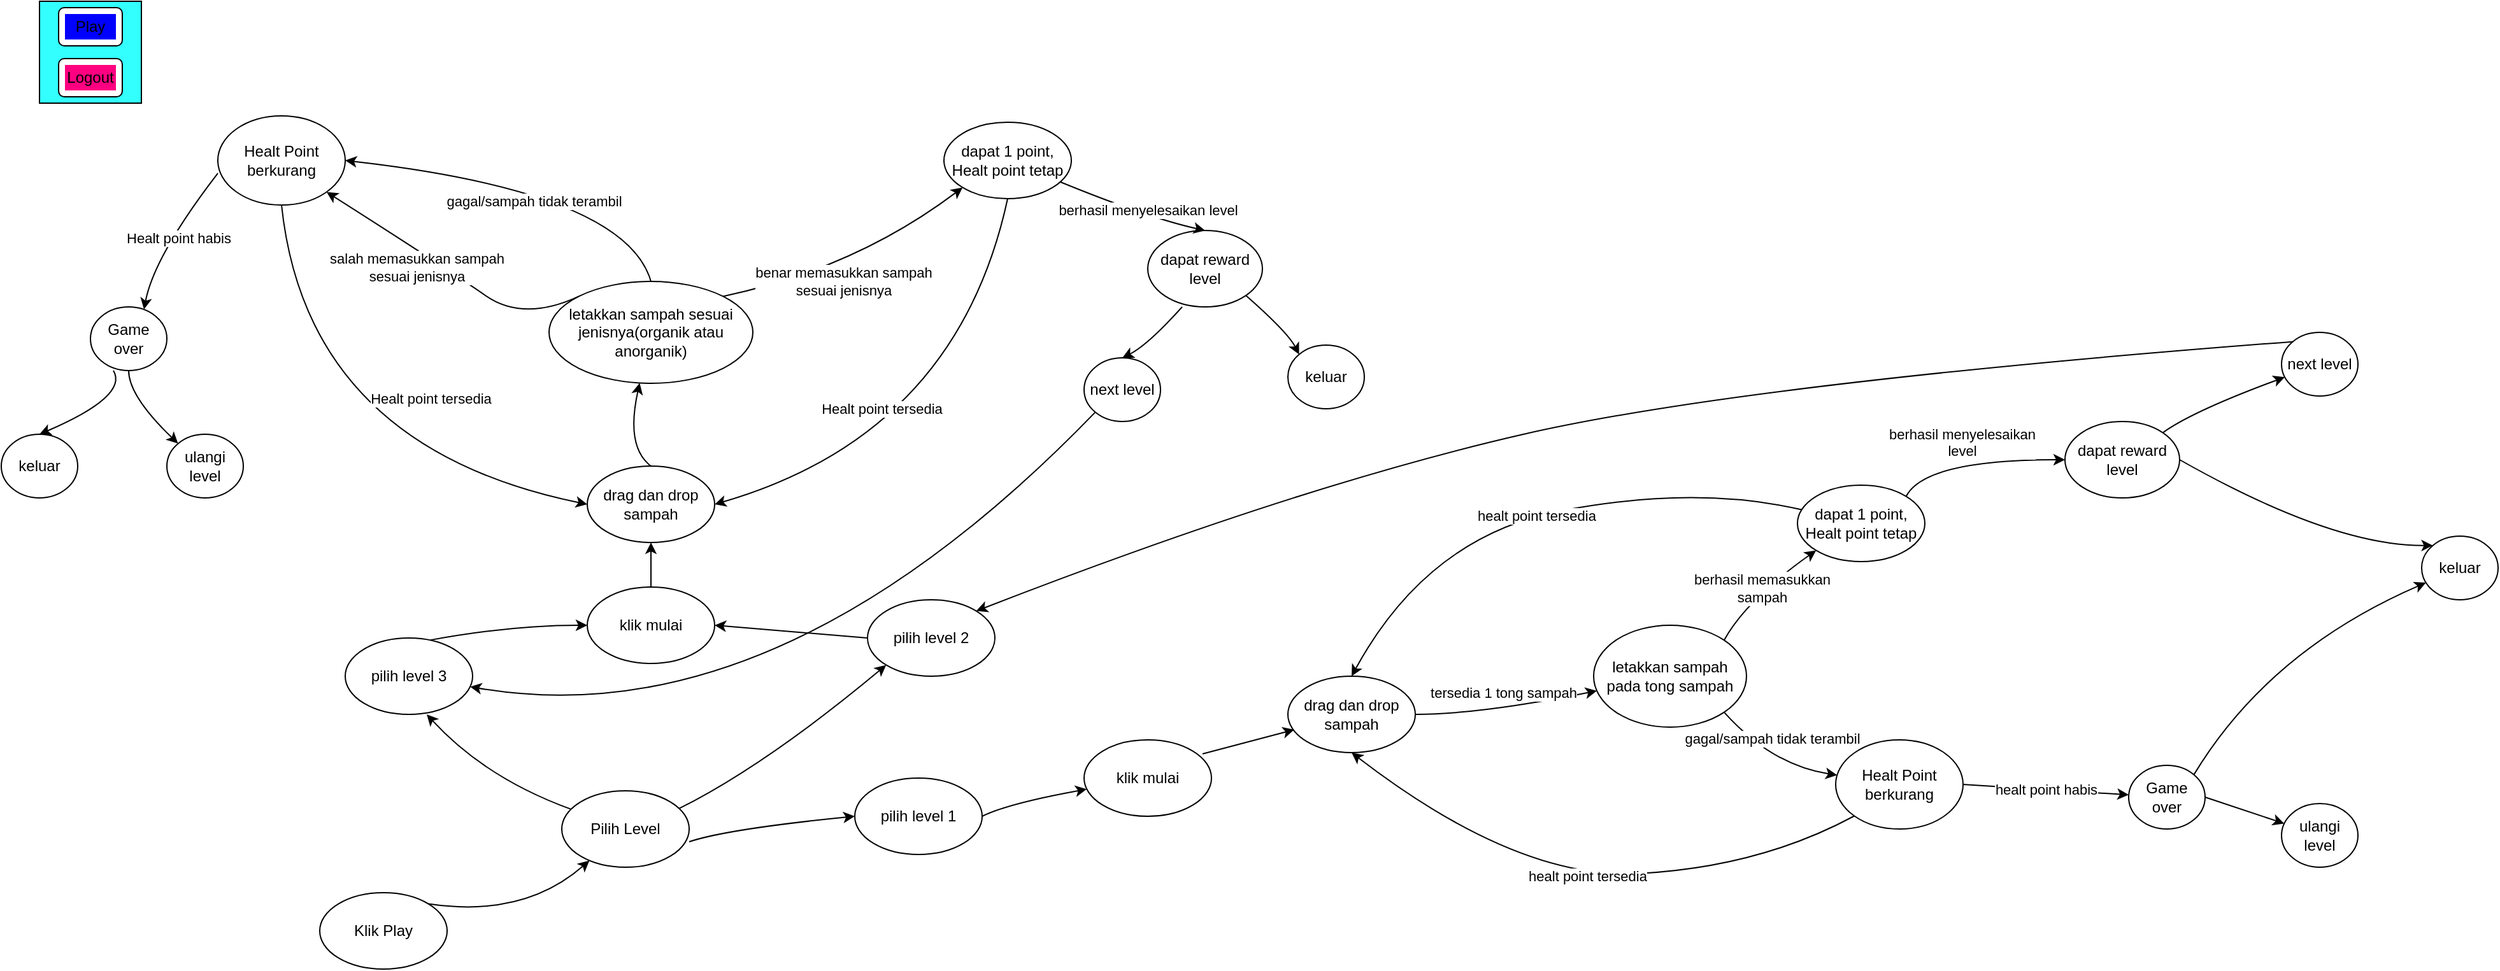 <mxfile version="13.10.0" type="github">
  <diagram id="0ruAm_mbsfTCE9Q-pWes" name="Page-1">
    <mxGraphModel dx="2560" dy="617" grid="1" gridSize="10" guides="1" tooltips="1" connect="1" arrows="1" fold="1" page="1" pageScale="1" pageWidth="1100" pageHeight="850" math="0" shadow="0">
      <root>
        <mxCell id="0" />
        <mxCell id="1" parent="0" />
        <mxCell id="ufACirdJFiVra8hk12WO-1" value="Klik Play" style="ellipse;whiteSpace=wrap;html=1;" parent="1" vertex="1">
          <mxGeometry x="240" y="730" width="100" height="60" as="geometry" />
        </mxCell>
        <mxCell id="ufACirdJFiVra8hk12WO-11" value="" style="group" parent="1" vertex="1" connectable="0">
          <mxGeometry x="20" y="30" width="80" height="80" as="geometry" />
        </mxCell>
        <mxCell id="ufACirdJFiVra8hk12WO-2" value="" style="whiteSpace=wrap;html=1;aspect=fixed;fillColor=#33FFFF;" parent="ufACirdJFiVra8hk12WO-11" vertex="1">
          <mxGeometry width="80" height="80" as="geometry" />
        </mxCell>
        <mxCell id="ufACirdJFiVra8hk12WO-6" value="" style="rounded=1;whiteSpace=wrap;html=1;" parent="ufACirdJFiVra8hk12WO-11" vertex="1">
          <mxGeometry x="15" y="5" width="50" height="30" as="geometry" />
        </mxCell>
        <mxCell id="ufACirdJFiVra8hk12WO-3" value="Play" style="text;html=1;strokeColor=none;fillColor=#0000FF;align=center;verticalAlign=middle;whiteSpace=wrap;rounded=0;" parent="ufACirdJFiVra8hk12WO-11" vertex="1">
          <mxGeometry x="20" y="10" width="40" height="20" as="geometry" />
        </mxCell>
        <mxCell id="ufACirdJFiVra8hk12WO-9" value="" style="rounded=1;whiteSpace=wrap;html=1;" parent="ufACirdJFiVra8hk12WO-11" vertex="1">
          <mxGeometry x="15" y="45" width="50" height="30" as="geometry" />
        </mxCell>
        <mxCell id="ufACirdJFiVra8hk12WO-4" value="Logout" style="text;html=1;strokeColor=none;fillColor=#FF0080;align=center;verticalAlign=middle;whiteSpace=wrap;rounded=0;" parent="ufACirdJFiVra8hk12WO-11" vertex="1">
          <mxGeometry x="20" y="50" width="40" height="20" as="geometry" />
        </mxCell>
        <mxCell id="Aw8P6YKWe4kPCCdSZn9g-1" value="" style="curved=1;endArrow=classic;html=1;exitX=1;exitY=0;exitDx=0;exitDy=0;" edge="1" parent="1" source="ufACirdJFiVra8hk12WO-1" target="Aw8P6YKWe4kPCCdSZn9g-40">
          <mxGeometry width="50" height="50" relative="1" as="geometry">
            <mxPoint x="510" y="391.77" as="sourcePoint" />
            <mxPoint x="560" y="341.77" as="targetPoint" />
            <Array as="points">
              <mxPoint x="400" y="750" />
            </Array>
          </mxGeometry>
        </mxCell>
        <mxCell id="Aw8P6YKWe4kPCCdSZn9g-3" value="klik mulai" style="ellipse;whiteSpace=wrap;html=1;" vertex="1" parent="1">
          <mxGeometry x="450" y="490" width="100" height="60" as="geometry" />
        </mxCell>
        <mxCell id="Aw8P6YKWe4kPCCdSZn9g-4" value="" style="curved=1;endArrow=classic;html=1;exitX=0.92;exitY=0.233;exitDx=0;exitDy=0;exitPerimeter=0;entryX=0;entryY=1;entryDx=0;entryDy=0;" edge="1" parent="1" source="Aw8P6YKWe4kPCCdSZn9g-40" target="Aw8P6YKWe4kPCCdSZn9g-93">
          <mxGeometry width="50" height="50" relative="1" as="geometry">
            <mxPoint x="420" y="661.77" as="sourcePoint" />
            <mxPoint x="680" y="540" as="targetPoint" />
            <Array as="points">
              <mxPoint x="590" y="630" />
            </Array>
          </mxGeometry>
        </mxCell>
        <mxCell id="Aw8P6YKWe4kPCCdSZn9g-5" value="drag dan drop sampah" style="ellipse;whiteSpace=wrap;html=1;" vertex="1" parent="1">
          <mxGeometry x="450" y="395" width="100" height="60" as="geometry" />
        </mxCell>
        <mxCell id="Aw8P6YKWe4kPCCdSZn9g-7" value="letakkan sampah sesuai jenisnya(organik atau anorganik)" style="ellipse;whiteSpace=wrap;html=1;" vertex="1" parent="1">
          <mxGeometry x="420" y="250" width="160" height="80" as="geometry" />
        </mxCell>
        <mxCell id="Aw8P6YKWe4kPCCdSZn9g-8" value="Healt Point berkurang" style="ellipse;whiteSpace=wrap;html=1;" vertex="1" parent="1">
          <mxGeometry x="160" y="120" width="100" height="70" as="geometry" />
        </mxCell>
        <mxCell id="Aw8P6YKWe4kPCCdSZn9g-9" value="dapat 1 point, Healt point tetap" style="ellipse;whiteSpace=wrap;html=1;" vertex="1" parent="1">
          <mxGeometry x="730" y="125" width="100" height="60" as="geometry" />
        </mxCell>
        <mxCell id="Aw8P6YKWe4kPCCdSZn9g-10" value="" style="curved=1;endArrow=classic;html=1;entryX=0;entryY=1;entryDx=0;entryDy=0;exitX=1;exitY=0;exitDx=0;exitDy=0;" edge="1" parent="1" source="Aw8P6YKWe4kPCCdSZn9g-7" target="Aw8P6YKWe4kPCCdSZn9g-9">
          <mxGeometry width="50" height="50" relative="1" as="geometry">
            <mxPoint x="490" y="300" as="sourcePoint" />
            <mxPoint x="540" y="250" as="targetPoint" />
            <Array as="points">
              <mxPoint x="660" y="240" />
            </Array>
          </mxGeometry>
        </mxCell>
        <mxCell id="Aw8P6YKWe4kPCCdSZn9g-17" value="&lt;div&gt;benar memasukkan sampah &lt;br&gt;&lt;/div&gt;&lt;div&gt;sesuai jenisnya&lt;/div&gt;" style="edgeLabel;html=1;align=center;verticalAlign=middle;resizable=0;points=[];" vertex="1" connectable="0" parent="Aw8P6YKWe4kPCCdSZn9g-10">
          <mxGeometry x="-0.102" y="-8" relative="1" as="geometry">
            <mxPoint as="offset" />
          </mxGeometry>
        </mxCell>
        <mxCell id="Aw8P6YKWe4kPCCdSZn9g-11" value="" style="curved=1;endArrow=classic;html=1;entryX=1;entryY=1;entryDx=0;entryDy=0;exitX=0;exitY=0;exitDx=0;exitDy=0;" edge="1" parent="1" source="Aw8P6YKWe4kPCCdSZn9g-7" target="Aw8P6YKWe4kPCCdSZn9g-8">
          <mxGeometry width="50" height="50" relative="1" as="geometry">
            <mxPoint x="548.0" y="288.0" as="sourcePoint" />
            <mxPoint x="664.645" y="231.213" as="targetPoint" />
            <Array as="points">
              <mxPoint x="400" y="282" />
              <mxPoint x="340" y="240" />
            </Array>
          </mxGeometry>
        </mxCell>
        <mxCell id="Aw8P6YKWe4kPCCdSZn9g-15" value="&lt;div&gt;salah memasukkan sampah &lt;br&gt;&lt;/div&gt;&lt;div&gt;sesuai jenisnya&lt;/div&gt;" style="edgeLabel;html=1;align=center;verticalAlign=middle;resizable=0;points=[];" vertex="1" connectable="0" parent="Aw8P6YKWe4kPCCdSZn9g-11">
          <mxGeometry x="0.033" y="3" relative="1" as="geometry">
            <mxPoint x="-23.15" y="-3.67" as="offset" />
          </mxGeometry>
        </mxCell>
        <mxCell id="Aw8P6YKWe4kPCCdSZn9g-14" value="" style="curved=1;endArrow=classic;html=1;entryX=1;entryY=0.5;entryDx=0;entryDy=0;exitX=0.5;exitY=0;exitDx=0;exitDy=0;" edge="1" parent="1" source="Aw8P6YKWe4kPCCdSZn9g-7" target="Aw8P6YKWe4kPCCdSZn9g-8">
          <mxGeometry width="50" height="50" relative="1" as="geometry">
            <mxPoint x="500" y="270" as="sourcePoint" />
            <mxPoint x="350" y="229" as="targetPoint" />
            <Array as="points">
              <mxPoint x="480" y="180" />
            </Array>
          </mxGeometry>
        </mxCell>
        <mxCell id="Aw8P6YKWe4kPCCdSZn9g-16" value="gagal/sampah tidak terambil" style="edgeLabel;html=1;align=center;verticalAlign=middle;resizable=0;points=[];" vertex="1" connectable="0" parent="Aw8P6YKWe4kPCCdSZn9g-14">
          <mxGeometry x="0.015" y="13" relative="1" as="geometry">
            <mxPoint x="5.41" y="2" as="offset" />
          </mxGeometry>
        </mxCell>
        <mxCell id="Aw8P6YKWe4kPCCdSZn9g-18" value="" style="curved=1;endArrow=classic;html=1;exitX=0.5;exitY=0;exitDx=0;exitDy=0;" edge="1" parent="1" source="Aw8P6YKWe4kPCCdSZn9g-3" target="Aw8P6YKWe4kPCCdSZn9g-5">
          <mxGeometry width="50" height="50" relative="1" as="geometry">
            <mxPoint x="455.725" y="584.275" as="sourcePoint" />
            <mxPoint x="483.064" y="548.227" as="targetPoint" />
            <Array as="points" />
          </mxGeometry>
        </mxCell>
        <mxCell id="Aw8P6YKWe4kPCCdSZn9g-19" value="" style="curved=1;endArrow=classic;html=1;exitX=0.5;exitY=0;exitDx=0;exitDy=0;" edge="1" parent="1" source="Aw8P6YKWe4kPCCdSZn9g-5" target="Aw8P6YKWe4kPCCdSZn9g-7">
          <mxGeometry width="50" height="50" relative="1" as="geometry">
            <mxPoint x="500" y="400" as="sourcePoint" />
            <mxPoint x="493.064" y="558.227" as="targetPoint" />
            <Array as="points">
              <mxPoint x="480" y="380" />
            </Array>
          </mxGeometry>
        </mxCell>
        <mxCell id="Aw8P6YKWe4kPCCdSZn9g-21" value="" style="curved=1;endArrow=classic;html=1;entryX=0;entryY=0.5;entryDx=0;entryDy=0;exitX=0.5;exitY=1;exitDx=0;exitDy=0;" edge="1" parent="1" source="Aw8P6YKWe4kPCCdSZn9g-8" target="Aw8P6YKWe4kPCCdSZn9g-5">
          <mxGeometry width="50" height="50" relative="1" as="geometry">
            <mxPoint x="220" y="220" as="sourcePoint" />
            <mxPoint x="540" y="350" as="targetPoint" />
            <Array as="points">
              <mxPoint x="230" y="380" />
            </Array>
          </mxGeometry>
        </mxCell>
        <mxCell id="Aw8P6YKWe4kPCCdSZn9g-24" value="Healt point tersedia" style="edgeLabel;html=1;align=center;verticalAlign=middle;resizable=0;points=[];" vertex="1" connectable="0" parent="Aw8P6YKWe4kPCCdSZn9g-21">
          <mxGeometry x="0.211" y="37" relative="1" as="geometry">
            <mxPoint x="30.38" y="-14.44" as="offset" />
          </mxGeometry>
        </mxCell>
        <mxCell id="Aw8P6YKWe4kPCCdSZn9g-22" value="" style="curved=1;endArrow=classic;html=1;entryX=1;entryY=0.5;entryDx=0;entryDy=0;exitX=0.5;exitY=1;exitDx=0;exitDy=0;" edge="1" parent="1" source="Aw8P6YKWe4kPCCdSZn9g-9" target="Aw8P6YKWe4kPCCdSZn9g-5">
          <mxGeometry width="50" height="50" relative="1" as="geometry">
            <mxPoint x="770" y="200" as="sourcePoint" />
            <mxPoint x="990" y="388.01" as="targetPoint" />
            <Array as="points">
              <mxPoint x="740" y="370" />
            </Array>
          </mxGeometry>
        </mxCell>
        <mxCell id="Aw8P6YKWe4kPCCdSZn9g-23" value="Healt point tersedia" style="edgeLabel;html=1;align=center;verticalAlign=middle;resizable=0;points=[];" vertex="1" connectable="0" parent="Aw8P6YKWe4kPCCdSZn9g-22">
          <mxGeometry x="0.237" y="-45" relative="1" as="geometry">
            <mxPoint x="1.24" y="9.12" as="offset" />
          </mxGeometry>
        </mxCell>
        <mxCell id="Aw8P6YKWe4kPCCdSZn9g-25" value="Game over" style="ellipse;whiteSpace=wrap;html=1;" vertex="1" parent="1">
          <mxGeometry x="60" y="270" width="60" height="50" as="geometry" />
        </mxCell>
        <mxCell id="Aw8P6YKWe4kPCCdSZn9g-26" value="" style="curved=1;endArrow=classic;html=1;exitX=0;exitY=0.643;exitDx=0;exitDy=0;exitPerimeter=0;entryX=0.7;entryY=0.04;entryDx=0;entryDy=0;entryPerimeter=0;" edge="1" parent="1" source="Aw8P6YKWe4kPCCdSZn9g-8" target="Aw8P6YKWe4kPCCdSZn9g-25">
          <mxGeometry width="50" height="50" relative="1" as="geometry">
            <mxPoint x="490" y="400" as="sourcePoint" />
            <mxPoint x="540" y="350" as="targetPoint" />
            <Array as="points">
              <mxPoint x="110" y="230" />
            </Array>
          </mxGeometry>
        </mxCell>
        <mxCell id="Aw8P6YKWe4kPCCdSZn9g-39" value="Healt point habis " style="edgeLabel;html=1;align=center;verticalAlign=middle;resizable=0;points=[];" vertex="1" connectable="0" parent="Aw8P6YKWe4kPCCdSZn9g-26">
          <mxGeometry x="-0.046" y="6" relative="1" as="geometry">
            <mxPoint as="offset" />
          </mxGeometry>
        </mxCell>
        <mxCell id="Aw8P6YKWe4kPCCdSZn9g-27" value="ulangi level" style="ellipse;whiteSpace=wrap;html=1;" vertex="1" parent="1">
          <mxGeometry x="120" y="370" width="60" height="50" as="geometry" />
        </mxCell>
        <mxCell id="Aw8P6YKWe4kPCCdSZn9g-28" value="keluar" style="ellipse;whiteSpace=wrap;html=1;" vertex="1" parent="1">
          <mxGeometry x="-10" y="370" width="60" height="50" as="geometry" />
        </mxCell>
        <mxCell id="Aw8P6YKWe4kPCCdSZn9g-29" value="" style="curved=1;endArrow=classic;html=1;exitX=0.5;exitY=1;exitDx=0;exitDy=0;entryX=0;entryY=0;entryDx=0;entryDy=0;" edge="1" parent="1" source="Aw8P6YKWe4kPCCdSZn9g-25" target="Aw8P6YKWe4kPCCdSZn9g-27">
          <mxGeometry width="50" height="50" relative="1" as="geometry">
            <mxPoint x="450" y="520" as="sourcePoint" />
            <mxPoint x="500" y="470" as="targetPoint" />
            <Array as="points">
              <mxPoint x="90" y="340" />
            </Array>
          </mxGeometry>
        </mxCell>
        <mxCell id="Aw8P6YKWe4kPCCdSZn9g-30" value="" style="curved=1;endArrow=classic;html=1;exitX=0.3;exitY=1;exitDx=0;exitDy=0;entryX=0.5;entryY=0;entryDx=0;entryDy=0;exitPerimeter=0;" edge="1" parent="1" source="Aw8P6YKWe4kPCCdSZn9g-25" target="Aw8P6YKWe4kPCCdSZn9g-28">
          <mxGeometry width="50" height="50" relative="1" as="geometry">
            <mxPoint x="99" y="320" as="sourcePoint" />
            <mxPoint x="128.787" y="377.322" as="targetPoint" />
            <Array as="points">
              <mxPoint x="90" y="340" />
            </Array>
          </mxGeometry>
        </mxCell>
        <mxCell id="Aw8P6YKWe4kPCCdSZn9g-32" value="dapat reward level" style="ellipse;whiteSpace=wrap;html=1;" vertex="1" parent="1">
          <mxGeometry x="890" y="210" width="90" height="60" as="geometry" />
        </mxCell>
        <mxCell id="Aw8P6YKWe4kPCCdSZn9g-33" value="" style="curved=1;endArrow=classic;html=1;entryX=0.5;entryY=0;entryDx=0;entryDy=0;" edge="1" parent="1" target="Aw8P6YKWe4kPCCdSZn9g-32" source="Aw8P6YKWe4kPCCdSZn9g-9">
          <mxGeometry width="50" height="50" relative="1" as="geometry">
            <mxPoint x="1030" y="170" as="sourcePoint" />
            <mxPoint x="1370" y="314.99" as="targetPoint" />
            <Array as="points">
              <mxPoint x="890" y="200" />
            </Array>
          </mxGeometry>
        </mxCell>
        <mxCell id="Aw8P6YKWe4kPCCdSZn9g-38" value="berhasil menyelesaikan level" style="edgeLabel;html=1;align=center;verticalAlign=middle;resizable=0;points=[];" vertex="1" connectable="0" parent="Aw8P6YKWe4kPCCdSZn9g-33">
          <mxGeometry x="-0.044" y="-2" relative="1" as="geometry">
            <mxPoint x="16.03" y="-2.21" as="offset" />
          </mxGeometry>
        </mxCell>
        <mxCell id="Aw8P6YKWe4kPCCdSZn9g-34" value="keluar" style="ellipse;whiteSpace=wrap;html=1;" vertex="1" parent="1">
          <mxGeometry x="1000" y="300" width="60" height="50" as="geometry" />
        </mxCell>
        <mxCell id="Aw8P6YKWe4kPCCdSZn9g-35" value="next level" style="ellipse;whiteSpace=wrap;html=1;" vertex="1" parent="1">
          <mxGeometry x="840" y="310" width="60" height="50" as="geometry" />
        </mxCell>
        <mxCell id="Aw8P6YKWe4kPCCdSZn9g-36" value="" style="curved=1;endArrow=classic;html=1;entryX=0;entryY=0;entryDx=0;entryDy=0;" edge="1" parent="1" target="Aw8P6YKWe4kPCCdSZn9g-34">
          <mxGeometry width="50" height="50" relative="1" as="geometry">
            <mxPoint x="967" y="261" as="sourcePoint" />
            <mxPoint x="1330" y="434.99" as="targetPoint" />
            <Array as="points">
              <mxPoint x="1000" y="290" />
            </Array>
          </mxGeometry>
        </mxCell>
        <mxCell id="Aw8P6YKWe4kPCCdSZn9g-37" value="" style="curved=1;endArrow=classic;html=1;exitX=0.3;exitY=1;exitDx=0;exitDy=0;entryX=0.5;entryY=0;entryDx=0;entryDy=0;exitPerimeter=0;" edge="1" parent="1" source="Aw8P6YKWe4kPCCdSZn9g-32" target="Aw8P6YKWe4kPCCdSZn9g-35">
          <mxGeometry width="50" height="50" relative="1" as="geometry">
            <mxPoint x="929" y="284.99" as="sourcePoint" />
            <mxPoint x="958.787" y="342.312" as="targetPoint" />
            <Array as="points">
              <mxPoint x="890" y="300" />
            </Array>
          </mxGeometry>
        </mxCell>
        <mxCell id="Aw8P6YKWe4kPCCdSZn9g-40" value="Pilih Level " style="ellipse;whiteSpace=wrap;html=1;" vertex="1" parent="1">
          <mxGeometry x="430" y="650" width="100" height="60" as="geometry" />
        </mxCell>
        <mxCell id="Aw8P6YKWe4kPCCdSZn9g-84" value="pilih level 1" style="ellipse;whiteSpace=wrap;html=1;" vertex="1" parent="1">
          <mxGeometry x="660" y="640" width="100" height="60" as="geometry" />
        </mxCell>
        <mxCell id="Aw8P6YKWe4kPCCdSZn9g-85" value="drag dan drop sampah" style="ellipse;whiteSpace=wrap;html=1;" vertex="1" parent="1">
          <mxGeometry x="1000" y="560" width="100" height="60" as="geometry" />
        </mxCell>
        <mxCell id="Aw8P6YKWe4kPCCdSZn9g-86" value="&lt;div&gt;letakkan sampah &lt;br&gt;&lt;/div&gt;&lt;div&gt;pada tong sampah&lt;/div&gt;" style="ellipse;whiteSpace=wrap;html=1;" vertex="1" parent="1">
          <mxGeometry x="1240" y="520" width="120" height="80" as="geometry" />
        </mxCell>
        <mxCell id="Aw8P6YKWe4kPCCdSZn9g-87" value="" style="curved=1;endArrow=classic;html=1;exitX=0.93;exitY=0.183;exitDx=0;exitDy=0;exitPerimeter=0;entryX=0.05;entryY=0.7;entryDx=0;entryDy=0;entryPerimeter=0;" edge="1" parent="1" source="Aw8P6YKWe4kPCCdSZn9g-90" target="Aw8P6YKWe4kPCCdSZn9g-85">
          <mxGeometry width="50" height="50" relative="1" as="geometry">
            <mxPoint x="950" y="640" as="sourcePoint" />
            <mxPoint x="1032" y="609" as="targetPoint" />
            <Array as="points" />
          </mxGeometry>
        </mxCell>
        <mxCell id="Aw8P6YKWe4kPCCdSZn9g-88" value="tersedia 1 tong sampah" style="curved=1;endArrow=classic;html=1;exitX=1;exitY=0.5;exitDx=0;exitDy=0;exitPerimeter=0;" edge="1" parent="1" source="Aw8P6YKWe4kPCCdSZn9g-85" target="Aw8P6YKWe4kPCCdSZn9g-86">
          <mxGeometry x="-0.006" y="13" width="50" height="50" relative="1" as="geometry">
            <mxPoint x="920" y="520" as="sourcePoint" />
            <mxPoint x="913.064" y="678.227" as="targetPoint" />
            <Array as="points">
              <mxPoint x="1150" y="590" />
            </Array>
            <mxPoint as="offset" />
          </mxGeometry>
        </mxCell>
        <mxCell id="Aw8P6YKWe4kPCCdSZn9g-89" value="" style="curved=1;endArrow=classic;html=1;entryX=0;entryY=0.5;entryDx=0;entryDy=0;" edge="1" parent="1" target="Aw8P6YKWe4kPCCdSZn9g-84">
          <mxGeometry width="50" height="50" relative="1" as="geometry">
            <mxPoint x="530" y="690" as="sourcePoint" />
            <mxPoint x="600" y="700" as="targetPoint" />
            <Array as="points">
              <mxPoint x="560" y="680" />
            </Array>
          </mxGeometry>
        </mxCell>
        <mxCell id="Aw8P6YKWe4kPCCdSZn9g-90" value="klik mulai" style="ellipse;whiteSpace=wrap;html=1;" vertex="1" parent="1">
          <mxGeometry x="840" y="610" width="100" height="60" as="geometry" />
        </mxCell>
        <mxCell id="Aw8P6YKWe4kPCCdSZn9g-91" value="" style="curved=1;endArrow=classic;html=1;exitX=1;exitY=0.5;exitDx=0;exitDy=0;" edge="1" parent="1" source="Aw8P6YKWe4kPCCdSZn9g-84" target="Aw8P6YKWe4kPCCdSZn9g-90">
          <mxGeometry width="50" height="50" relative="1" as="geometry">
            <mxPoint x="461.49" y="726.697" as="sourcePoint" />
            <mxPoint x="600" y="700" as="targetPoint" />
            <Array as="points">
              <mxPoint x="780" y="660" />
            </Array>
          </mxGeometry>
        </mxCell>
        <mxCell id="Aw8P6YKWe4kPCCdSZn9g-92" value="" style="curved=1;endArrow=classic;html=1;entryX=0.64;entryY=1;entryDx=0;entryDy=0;entryPerimeter=0;" edge="1" parent="1" source="Aw8P6YKWe4kPCCdSZn9g-40" target="Aw8P6YKWe4kPCCdSZn9g-94">
          <mxGeometry width="50" height="50" relative="1" as="geometry">
            <mxPoint x="480" y="620" as="sourcePoint" />
            <mxPoint x="340" y="550" as="targetPoint" />
            <Array as="points">
              <mxPoint x="370" y="640" />
            </Array>
          </mxGeometry>
        </mxCell>
        <mxCell id="Aw8P6YKWe4kPCCdSZn9g-93" value="pilih level 2" style="ellipse;whiteSpace=wrap;html=1;" vertex="1" parent="1">
          <mxGeometry x="670" y="500" width="100" height="60" as="geometry" />
        </mxCell>
        <mxCell id="Aw8P6YKWe4kPCCdSZn9g-94" value="pilih level 3" style="ellipse;whiteSpace=wrap;html=1;" vertex="1" parent="1">
          <mxGeometry x="260" y="530" width="100" height="60" as="geometry" />
        </mxCell>
        <mxCell id="Aw8P6YKWe4kPCCdSZn9g-97" value="Healt Point berkurang" style="ellipse;whiteSpace=wrap;html=1;" vertex="1" parent="1">
          <mxGeometry x="1430" y="610" width="100" height="70" as="geometry" />
        </mxCell>
        <mxCell id="Aw8P6YKWe4kPCCdSZn9g-98" value="dapat 1 point, Healt point tetap" style="ellipse;whiteSpace=wrap;html=1;" vertex="1" parent="1">
          <mxGeometry x="1400" y="410" width="100" height="60" as="geometry" />
        </mxCell>
        <mxCell id="Aw8P6YKWe4kPCCdSZn9g-99" value="&lt;div&gt;berhasil memasukkan &lt;br&gt;&lt;/div&gt;&lt;div&gt;sampah&lt;/div&gt;" style="curved=1;endArrow=classic;html=1;exitX=1;exitY=0;exitDx=0;exitDy=0;entryX=0;entryY=1;entryDx=0;entryDy=0;" edge="1" parent="1" source="Aw8P6YKWe4kPCCdSZn9g-86" target="Aw8P6YKWe4kPCCdSZn9g-98">
          <mxGeometry width="50" height="50" relative="1" as="geometry">
            <mxPoint x="1460" y="510" as="sourcePoint" />
            <mxPoint x="1510" y="460" as="targetPoint" />
            <Array as="points">
              <mxPoint x="1360" y="500" />
            </Array>
          </mxGeometry>
        </mxCell>
        <mxCell id="Aw8P6YKWe4kPCCdSZn9g-101" value="gagal/sampah tidak terambil" style="curved=1;endArrow=classic;html=1;exitX=1;exitY=1;exitDx=0;exitDy=0;" edge="1" parent="1" source="Aw8P6YKWe4kPCCdSZn9g-86" target="Aw8P6YKWe4kPCCdSZn9g-97">
          <mxGeometry x="-0.234" y="13" width="50" height="50" relative="1" as="geometry">
            <mxPoint x="1330" y="590" as="sourcePoint" />
            <mxPoint x="1510" y="460" as="targetPoint" />
            <Array as="points">
              <mxPoint x="1380" y="630" />
            </Array>
            <mxPoint y="-1" as="offset" />
          </mxGeometry>
        </mxCell>
        <mxCell id="Aw8P6YKWe4kPCCdSZn9g-103" value="dapat reward level" style="ellipse;whiteSpace=wrap;html=1;" vertex="1" parent="1">
          <mxGeometry x="1610" y="360" width="90" height="60" as="geometry" />
        </mxCell>
        <mxCell id="Aw8P6YKWe4kPCCdSZn9g-104" value="keluar" style="ellipse;whiteSpace=wrap;html=1;" vertex="1" parent="1">
          <mxGeometry x="1890" y="450" width="60" height="50" as="geometry" />
        </mxCell>
        <mxCell id="Aw8P6YKWe4kPCCdSZn9g-105" value="next level" style="ellipse;whiteSpace=wrap;html=1;" vertex="1" parent="1">
          <mxGeometry x="1780" y="290" width="60" height="50" as="geometry" />
        </mxCell>
        <mxCell id="Aw8P6YKWe4kPCCdSZn9g-108" value="Game over" style="ellipse;whiteSpace=wrap;html=1;" vertex="1" parent="1">
          <mxGeometry x="1660" y="630" width="60" height="50" as="geometry" />
        </mxCell>
        <mxCell id="Aw8P6YKWe4kPCCdSZn9g-109" value="ulangi level" style="ellipse;whiteSpace=wrap;html=1;" vertex="1" parent="1">
          <mxGeometry x="1780" y="660" width="60" height="50" as="geometry" />
        </mxCell>
        <mxCell id="Aw8P6YKWe4kPCCdSZn9g-112" value="&lt;br&gt;&lt;div&gt;berhasil menyelesaikan &lt;br&gt;&lt;/div&gt;&lt;div&gt;level&lt;/div&gt;" style="curved=1;endArrow=classic;html=1;entryX=0;entryY=0.5;entryDx=0;entryDy=0;exitX=1;exitY=0;exitDx=0;exitDy=0;" edge="1" parent="1" source="Aw8P6YKWe4kPCCdSZn9g-98" target="Aw8P6YKWe4kPCCdSZn9g-103">
          <mxGeometry x="-0.124" y="20" width="50" height="50" relative="1" as="geometry">
            <mxPoint x="1360" y="510" as="sourcePoint" />
            <mxPoint x="1410" y="460" as="targetPoint" />
            <Array as="points">
              <mxPoint x="1500" y="390" />
            </Array>
            <mxPoint x="-1" as="offset" />
          </mxGeometry>
        </mxCell>
        <mxCell id="Aw8P6YKWe4kPCCdSZn9g-113" value="healt point habis" style="curved=1;endArrow=classic;html=1;exitX=1;exitY=0.5;exitDx=0;exitDy=0;" edge="1" parent="1" source="Aw8P6YKWe4kPCCdSZn9g-97" target="Aw8P6YKWe4kPCCdSZn9g-108">
          <mxGeometry width="50" height="50" relative="1" as="geometry">
            <mxPoint x="1360" y="510" as="sourcePoint" />
            <mxPoint x="1620" y="645" as="targetPoint" />
            <Array as="points" />
          </mxGeometry>
        </mxCell>
        <mxCell id="Aw8P6YKWe4kPCCdSZn9g-114" value="" style="curved=1;endArrow=classic;html=1;exitX=1;exitY=0;exitDx=0;exitDy=0;" edge="1" parent="1" source="Aw8P6YKWe4kPCCdSZn9g-103" target="Aw8P6YKWe4kPCCdSZn9g-105">
          <mxGeometry x="0.055" y="11" width="50" height="50" relative="1" as="geometry">
            <mxPoint x="1680" y="370" as="sourcePoint" />
            <mxPoint x="1573.54" y="401.45" as="targetPoint" />
            <Array as="points">
              <mxPoint x="1710" y="352" />
            </Array>
            <mxPoint x="-1" as="offset" />
          </mxGeometry>
        </mxCell>
        <mxCell id="Aw8P6YKWe4kPCCdSZn9g-116" value="" style="curved=1;endArrow=classic;html=1;exitX=1;exitY=0.5;exitDx=0;exitDy=0;" edge="1" parent="1" source="Aw8P6YKWe4kPCCdSZn9g-108" target="Aw8P6YKWe4kPCCdSZn9g-109">
          <mxGeometry width="50" height="50" relative="1" as="geometry">
            <mxPoint x="1720" y="645" as="sourcePoint" />
            <mxPoint x="1625.139" y="652.592" as="targetPoint" />
            <Array as="points" />
          </mxGeometry>
        </mxCell>
        <mxCell id="Aw8P6YKWe4kPCCdSZn9g-117" value="" style="curved=1;endArrow=classic;html=1;exitX=1;exitY=0;exitDx=0;exitDy=0;" edge="1" parent="1" source="Aw8P6YKWe4kPCCdSZn9g-108" target="Aw8P6YKWe4kPCCdSZn9g-104">
          <mxGeometry width="50" height="50" relative="1" as="geometry">
            <mxPoint x="1540" y="655" as="sourcePoint" />
            <mxPoint x="1635.139" y="662.592" as="targetPoint" />
            <Array as="points">
              <mxPoint x="1770" y="540" />
            </Array>
          </mxGeometry>
        </mxCell>
        <mxCell id="Aw8P6YKWe4kPCCdSZn9g-118" value="" style="curved=1;endArrow=classic;html=1;entryX=0;entryY=0;entryDx=0;entryDy=0;exitX=1;exitY=0.5;exitDx=0;exitDy=0;" edge="1" parent="1" source="Aw8P6YKWe4kPCCdSZn9g-103" target="Aw8P6YKWe4kPCCdSZn9g-104">
          <mxGeometry width="50" height="50" relative="1" as="geometry">
            <mxPoint x="1676.518" y="637.58" as="sourcePoint" />
            <mxPoint x="1893.321" y="486.434" as="targetPoint" />
            <Array as="points">
              <mxPoint x="1820" y="458" />
            </Array>
          </mxGeometry>
        </mxCell>
        <mxCell id="Aw8P6YKWe4kPCCdSZn9g-119" value="healt point tersedia" style="curved=1;endArrow=classic;html=1;exitX=0;exitY=1;exitDx=0;exitDy=0;entryX=0.5;entryY=1;entryDx=0;entryDy=0;" edge="1" parent="1" source="Aw8P6YKWe4kPCCdSZn9g-97" target="Aw8P6YKWe4kPCCdSZn9g-85">
          <mxGeometry width="50" height="50" relative="1" as="geometry">
            <mxPoint x="1380" y="510" as="sourcePoint" />
            <mxPoint x="1430" y="460" as="targetPoint" />
            <Array as="points">
              <mxPoint x="1370" y="710" />
              <mxPoint x="1180" y="720" />
            </Array>
          </mxGeometry>
        </mxCell>
        <mxCell id="Aw8P6YKWe4kPCCdSZn9g-120" value="healt point tersedia" style="curved=1;endArrow=classic;html=1;entryX=0.5;entryY=0;entryDx=0;entryDy=0;" edge="1" parent="1" source="Aw8P6YKWe4kPCCdSZn9g-98" target="Aw8P6YKWe4kPCCdSZn9g-85">
          <mxGeometry width="50" height="50" relative="1" as="geometry">
            <mxPoint x="1444.282" y="669.492" as="sourcePoint" />
            <mxPoint x="1050.0" y="620" as="targetPoint" />
            <Array as="points">
              <mxPoint x="1320" y="410" />
              <mxPoint x="1110" y="450" />
            </Array>
          </mxGeometry>
        </mxCell>
        <mxCell id="Aw8P6YKWe4kPCCdSZn9g-121" value="" style="curved=1;endArrow=classic;html=1;entryX=0;entryY=0.5;entryDx=0;entryDy=0;exitX=0.671;exitY=0.026;exitDx=0;exitDy=0;exitPerimeter=0;" edge="1" parent="1" source="Aw8P6YKWe4kPCCdSZn9g-94" target="Aw8P6YKWe4kPCCdSZn9g-3">
          <mxGeometry width="50" height="50" relative="1" as="geometry">
            <mxPoint x="350" y="530" as="sourcePoint" />
            <mxPoint x="570" y="560" as="targetPoint" />
            <Array as="points">
              <mxPoint x="390" y="520" />
            </Array>
          </mxGeometry>
        </mxCell>
        <mxCell id="Aw8P6YKWe4kPCCdSZn9g-122" value="" style="curved=1;endArrow=classic;html=1;exitX=0;exitY=0.5;exitDx=0;exitDy=0;entryX=1;entryY=0.5;entryDx=0;entryDy=0;" edge="1" parent="1" source="Aw8P6YKWe4kPCCdSZn9g-93" target="Aw8P6YKWe4kPCCdSZn9g-3">
          <mxGeometry width="50" height="50" relative="1" as="geometry">
            <mxPoint x="522.0" y="663.98" as="sourcePoint" />
            <mxPoint x="684.645" y="551.213" as="targetPoint" />
            <Array as="points" />
          </mxGeometry>
        </mxCell>
        <mxCell id="Aw8P6YKWe4kPCCdSZn9g-124" value="" style="curved=1;endArrow=classic;html=1;exitX=0;exitY=1;exitDx=0;exitDy=0;" edge="1" parent="1" source="Aw8P6YKWe4kPCCdSZn9g-35" target="Aw8P6YKWe4kPCCdSZn9g-94">
          <mxGeometry width="50" height="50" relative="1" as="geometry">
            <mxPoint x="670" y="530" as="sourcePoint" />
            <mxPoint x="410" y="520" as="targetPoint" />
            <Array as="points">
              <mxPoint x="600" y="610" />
            </Array>
          </mxGeometry>
        </mxCell>
        <mxCell id="Aw8P6YKWe4kPCCdSZn9g-125" value="" style="curved=1;endArrow=classic;html=1;exitX=0;exitY=0;exitDx=0;exitDy=0;entryX=1;entryY=0;entryDx=0;entryDy=0;" edge="1" parent="1" source="Aw8P6YKWe4kPCCdSZn9g-105" target="Aw8P6YKWe4kPCCdSZn9g-93">
          <mxGeometry width="50" height="50" relative="1" as="geometry">
            <mxPoint x="1290" y="330" as="sourcePoint" />
            <mxPoint x="1340" y="280" as="targetPoint" />
            <Array as="points">
              <mxPoint x="1360" y="330" />
              <mxPoint x="1010" y="410" />
            </Array>
          </mxGeometry>
        </mxCell>
      </root>
    </mxGraphModel>
  </diagram>
</mxfile>
